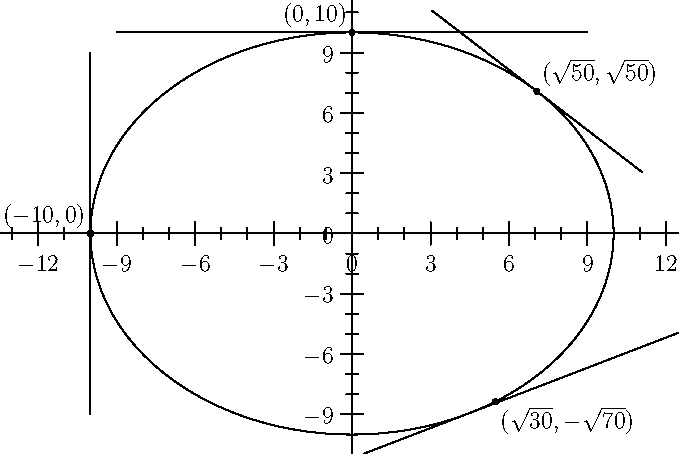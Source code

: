 size(12cm,8cm,IgnoreAspect);
import contour;
import graph;
xaxis(Ticks);
yaxis(Ticks);

real f(real x, real y) {return x^2+y^2;}
draw(contour(f,(-10,-10),(10,10),new real[] {100}));

draw((-10,-9)--(-10,9));
draw((-9,10)--(9,10));
draw((sqrt(50)-4,sqrt(50)+4)--(sqrt(50)+4,sqrt(50)-4));
draw((sqrt(20)-4,-sqrt(80)-2)--(sqrt(20)+8,-sqrt(80)+4));

dot((-10,0));
label("$(-10,0)$",(-10,0),NW);

dot((0,10));
label("$(0,10)$", (0,10),NW);

dot((7.07,7.07));
label("$(\sqrt{50},\sqrt{50})$",(7.07,7.07),NE);

dot((5.48,-8.37));
label("$(\sqrt{30},-\sqrt{70})$",(5.48,-8.37),SE);
